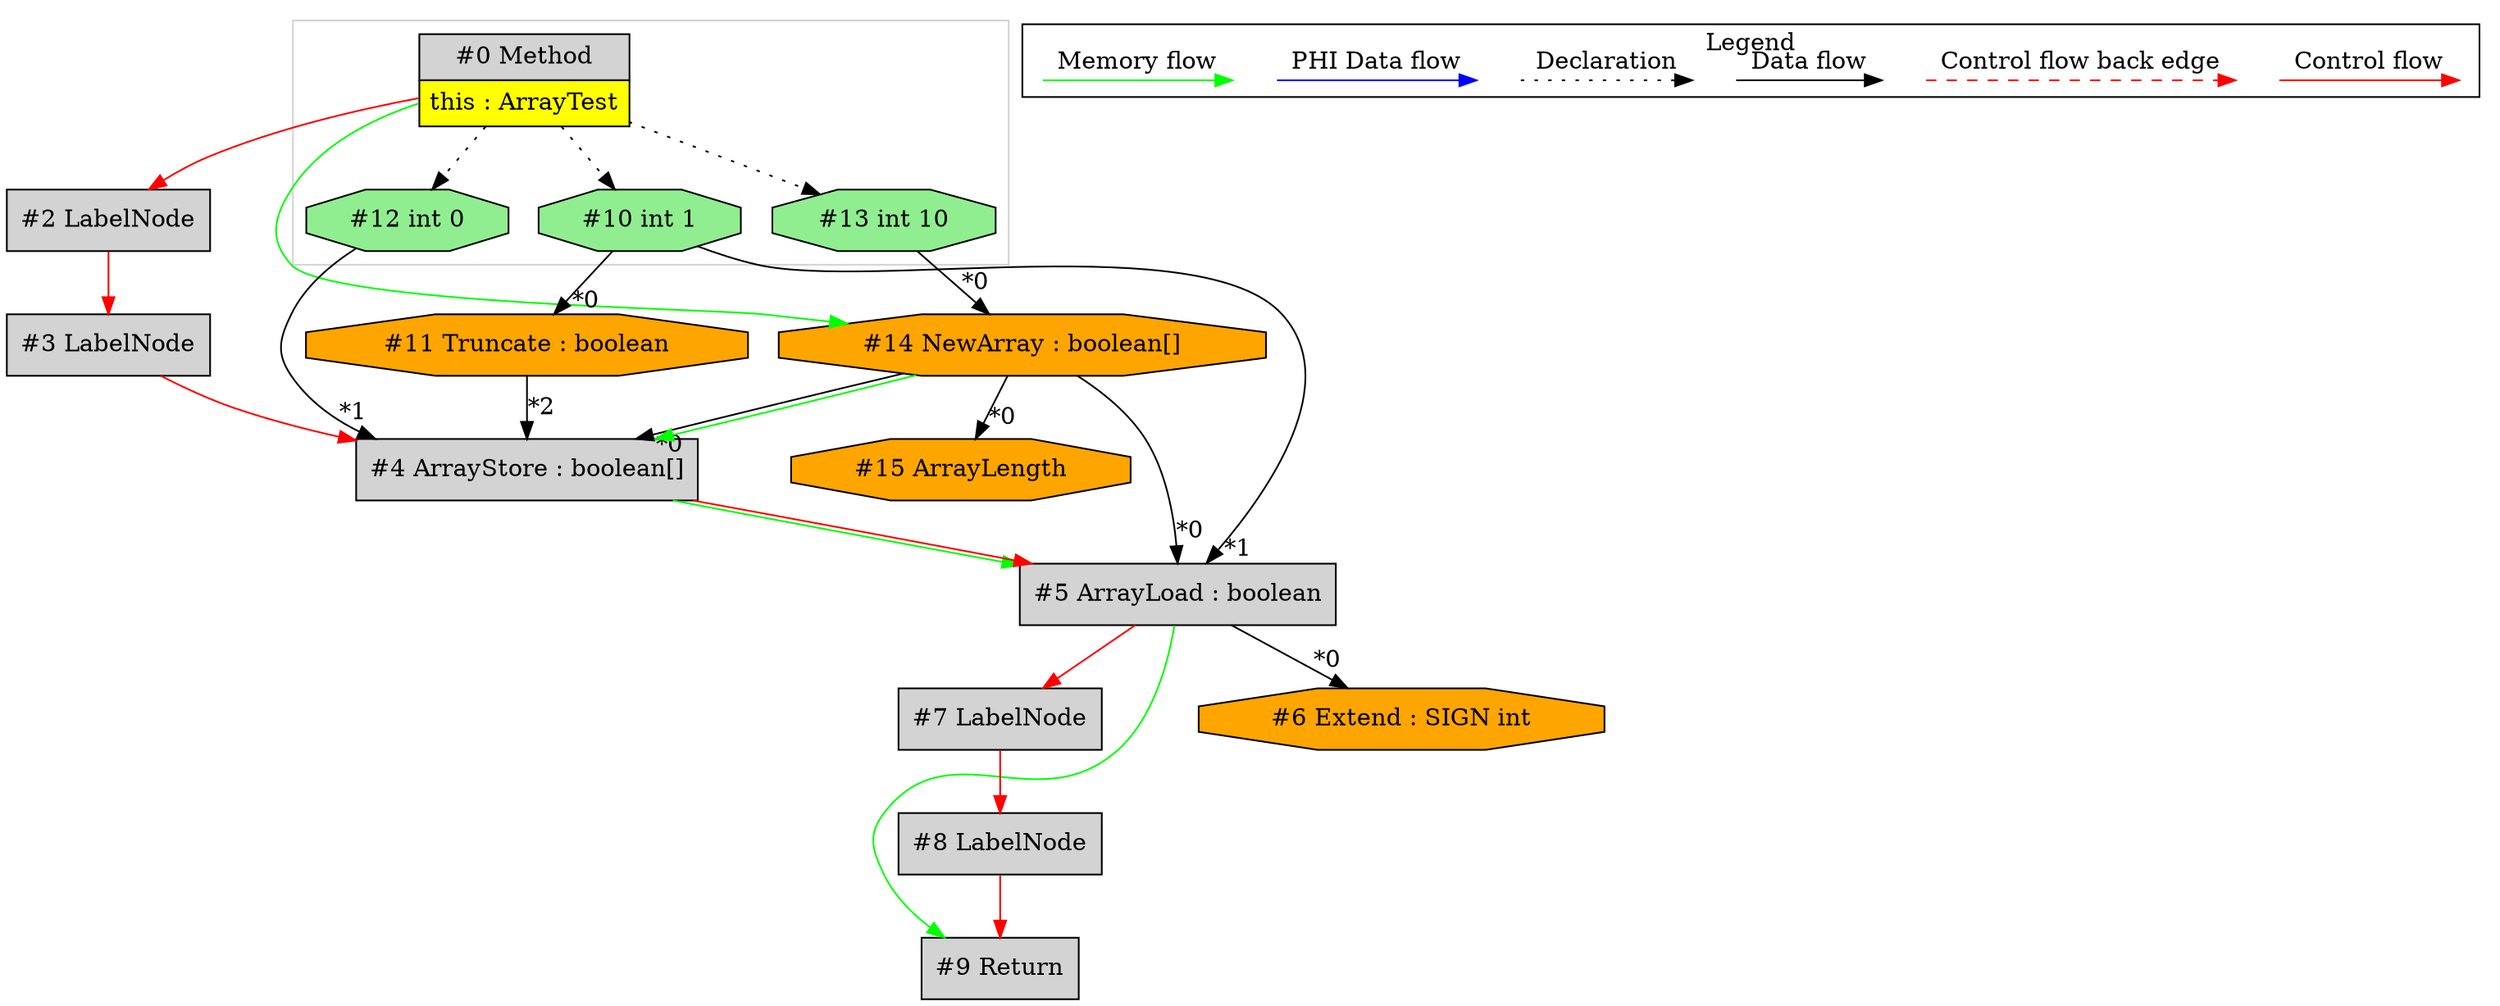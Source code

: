 digraph {
 ordering="in";
 node0[margin="0", label=<<table border="0" cellborder="1" cellspacing="0" cellpadding="5"><tr><td colspan="1">#0 Method</td></tr><tr><td port="prj1" bgcolor="yellow">this : ArrayTest</td></tr></table>>,shape=none, fillcolor=lightgrey, style=filled];
 node13[label="#13 int 10",shape=octagon, fillcolor=lightgreen, style=filled];
 node0 -> node13[style=dotted];
 node14[label="#14 NewArray : boolean[]",shape=octagon, fillcolor=orange, style=filled];
 node13 -> node14[headlabel="*0", labeldistance=2];
 node0 -> node14[labeldistance=2, color=green, constraint=false];
 node5[label="#5 ArrayLoad : boolean",shape=box, fillcolor=lightgrey, style=filled];
 node14 -> node5[headlabel="*0", labeldistance=2];
 node10 -> node5[headlabel="*1", labeldistance=2];
 node4 -> node5[labeldistance=2, color=green, constraint=false];
 node4 -> node5[labeldistance=2, color=red, fontcolor=red];
 node4[label="#4 ArrayStore : boolean[]",shape=box, fillcolor=lightgrey, style=filled];
 node14 -> node4[headlabel="*0", labeldistance=2];
 node12 -> node4[headlabel="*1", labeldistance=2];
 node11 -> node4[headlabel="*2", labeldistance=2];
 node14 -> node4[labeldistance=2, color=green, constraint=false];
 node3 -> node4[labeldistance=2, color=red, fontcolor=red];
 node3[label="#3 LabelNode",shape=box, fillcolor=lightgrey, style=filled];
 node2 -> node3[labeldistance=2, color=red, fontcolor=red];
 node2[label="#2 LabelNode",shape=box, fillcolor=lightgrey, style=filled];
 node0 -> node2[labeldistance=2, color=red, fontcolor=red];
 node11[label="#11 Truncate : boolean",shape=octagon, fillcolor=orange, style=filled];
 node10 -> node11[headlabel="*0", labeldistance=2];
 node10[label="#10 int 1",shape=octagon, fillcolor=lightgreen, style=filled];
 node0 -> node10[style=dotted];
 node12[label="#12 int 0",shape=octagon, fillcolor=lightgreen, style=filled];
 node0 -> node12[style=dotted];
 node6[label="#6 Extend : SIGN int",shape=octagon, fillcolor=orange, style=filled];
 node5 -> node6[headlabel="*0", labeldistance=2];
 node9[label="#9 Return",shape=box, fillcolor=lightgrey, style=filled];
 node8 -> node9[labeldistance=2, color=red, fontcolor=red];
 node5 -> node9[labeldistance=2, color=green, constraint=false];
 node8[label="#8 LabelNode",shape=box, fillcolor=lightgrey, style=filled];
 node7 -> node8[labeldistance=2, color=red, fontcolor=red];
 node7[label="#7 LabelNode",shape=box, fillcolor=lightgrey, style=filled];
 node5 -> node7[labeldistance=2, color=red, fontcolor=red];
 node15[label="#15 ArrayLength",shape=octagon, fillcolor=orange, style=filled];
 node14 -> node15[headlabel="*0", labeldistance=2];
 subgraph cluster_0 {
  color=lightgray;
  node0;
  node10;
  node12;
  node13;
 }
 subgraph cluster_000 {
  label = "Legend";
  node [shape=point]
  {
   rank=same;
   c0 [style = invis];
   c1 [style = invis];
   c2 [style = invis];
   c3 [style = invis];
   d0 [style = invis];
   d1 [style = invis];
   d2 [style = invis];
   d3 [style = invis];
   d4 [style = invis];
   d5 [style = invis];
   d6 [style = invis];
   d7 [style = invis];
  }
  c0 -> c1 [label="Control flow", style=solid, color=red]
  c2 -> c3 [label="Control flow back edge", style=dashed, color=red]
  d0 -> d1 [label="Data flow"]
  d2 -> d3 [label="Declaration", style=dotted]
  d4 -> d5 [label="PHI Data flow", color=blue]
  d6 -> d7 [label="Memory flow", color=green]
 }

}
